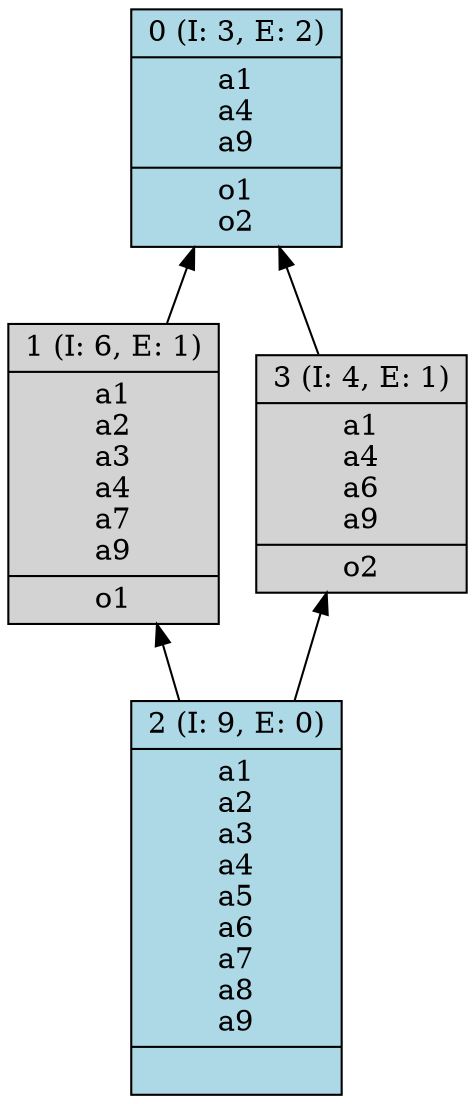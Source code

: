 digraph G { 
	rankdir=BT;
0 [shape=record,style=filled,fillcolor=lightblue,label="{0 (I: 3, E: 2)|a1\na4\na9\n|o1\no2\n}"];
1 [shape=record,style=filled,label="{1 (I: 6, E: 1)|a1\na2\na3\na4\na7\na9\n|o1\n}"];
2 [shape=record,style=filled,fillcolor=lightblue,label="{2 (I: 9, E: 0)|a1\na2\na3\na4\na5\na6\na7\na8\na9\n|}"];
3 [shape=record,style=filled,label="{3 (I: 4, E: 1)|a1\na4\na6\na9\n|o2\n}"];
	1 -> 0
	2 -> 1
	2 -> 3
	3 -> 0
}